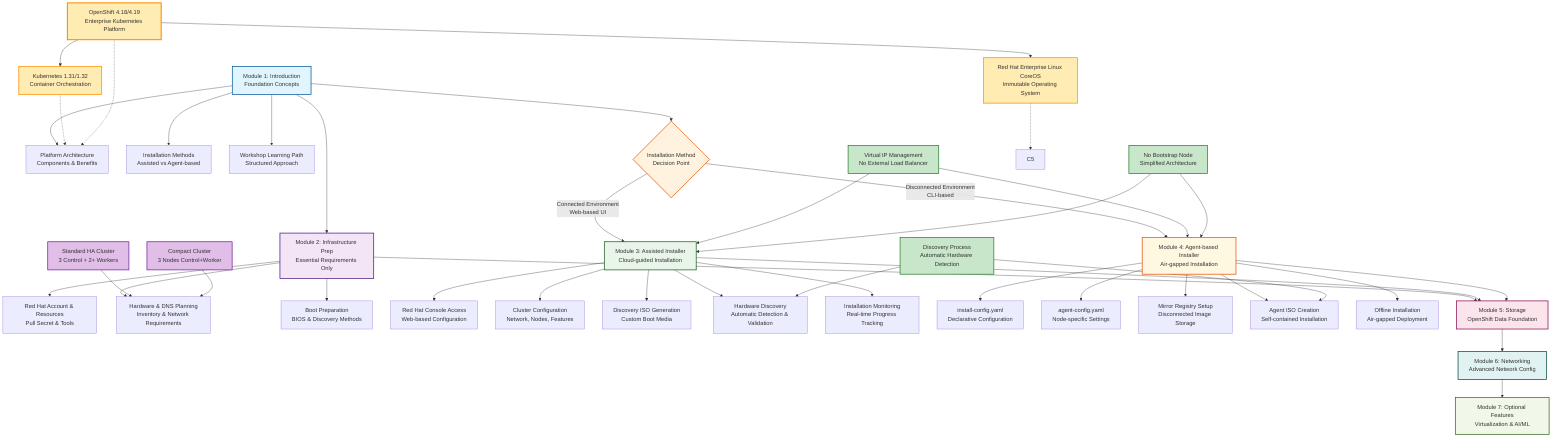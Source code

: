 graph TD
    %% Knowledge Graph: OpenShift 4.18/4.19 Bare Metal Deployment Workshop

    %% Core Concepts
    OCP[OpenShift 4.18/4.19<br/>Enterprise Kubernetes Platform] --> RHCOS[Red Hat Enterprise Linux CoreOS<br/>Immutable Operating System]
    OCP --> K8S[Kubernetes 1.31/1.32<br/>Container Orchestration]

    %% Module 1: Foundation Knowledge
    A[Module 1: Introduction<br/>Foundation Concepts] --> A1[Platform Architecture<br/>Components & Benefits]
    A --> A2[Installation Methods<br/>Assisted vs Agent-based]
    A --> A3[Workshop Learning Path<br/>Structured Approach]

    %% Installation Method Decision
    A --> B{Installation Method<br/>Decision Point}
    B -->|Connected Environment<br/>Web-based UI| D[Module 3: Assisted Installer<br/>Cloud-guided Installation]
    B -->|Disconnected Environment<br/>CLI-based| E[Module 4: Agent-based Installer<br/>Air-gapped Installation]

    %% Module 2: Essential Infrastructure (Streamlined)
    A --> C[Module 2: Infrastructure Prep<br/>Essential Requirements Only]
    C --> C1[Red Hat Account & Resources<br/>Pull Secret & Tools]
    C --> C2[Hardware & DNS Planning<br/>Inventory & Network Requirements]
    C --> C3[Boot Preparation<br/>BIOS & Discovery Methods]

    %% Assisted Installer Knowledge Path
    D --> D1[Red Hat Console Access<br/>Web-based Configuration]
    D --> D2[Cluster Configuration<br/>Network, Nodes, Features]
    D --> D3[Discovery ISO Generation<br/>Custom Boot Media]
    D --> D4[Hardware Discovery<br/>Automatic Detection & Validation]
    D --> D5[Installation Monitoring<br/>Real-time Progress Tracking]

    %% Agent-based Installer Knowledge Path
    E --> E1[install-config.yaml<br/>Declarative Configuration]
    E --> E2[agent-config.yaml<br/>Node-specific Settings]
    E --> E3[Mirror Registry Setup<br/>Disconnected Image Storage]
    E --> E4[Agent ISO Creation<br/>Self-contained Installation]
    E --> E5[Offline Installation<br/>Air-gapped Deployment]

    %% Key Installer Features (Knowledge Nodes)
    DISCOVERY[Discovery Process<br/>Automatic Hardware Detection] --> D4
    DISCOVERY --> E4
    VIP[Virtual IP Management<br/>No External Load Balancer] --> D
    VIP --> E
    NOBOOTSTRAP[No Bootstrap Node<br/>Simplified Architecture] --> D
    NOBOOTSTRAP --> E

    %% Cluster Configurations
    STANDARD[Standard HA Cluster<br/>3 Control + 2+ Workers] --> C2
    COMPACT[Compact Cluster<br/>3 Nodes Control+Worker] --> C2

    %% Post-Installation Modules
    C --> F[Module 5: Storage<br/>OpenShift Data Foundation]
    D --> F
    E --> F

    F --> G[Module 6: Networking<br/>Advanced Network Config]
    G --> H[Module 7: Optional Features<br/>Virtualization & AI/ML]

    %% Knowledge Relationships
    RHCOS -.-> C5
    K8S -.-> A1
    OCP -.-> A1

    %% Styling for Knowledge Graph
    style A fill:#e1f5fe,stroke:#01579b,stroke-width:2px
    style B fill:#fff3e0,stroke:#e65100,stroke-width:2px
    style C fill:#f3e5f5,stroke:#4a148c,stroke-width:2px
    style D fill:#e8f5e8,stroke:#1b5e20,stroke-width:2px
    style E fill:#fff8e1,stroke:#e65100,stroke-width:2px
    style F fill:#fce4ec,stroke:#880e4f,stroke-width:2px
    style G fill:#e0f2f1,stroke:#004d40,stroke-width:2px
    style H fill:#f1f8e9,stroke:#33691e,stroke-width:2px

    %% Knowledge Node Styling
    style OCP fill:#ffecb3,stroke:#ff8f00,stroke-width:3px
    style RHCOS fill:#ffecb3,stroke:#ff8f00,stroke-width:2px
    style K8S fill:#ffecb3,stroke:#ff8f00,stroke-width:2px
    style DISCOVERY fill:#c8e6c9,stroke:#2e7d32,stroke-width:2px
    style VIP fill:#c8e6c9,stroke:#2e7d32,stroke-width:2px
    style NOBOOTSTRAP fill:#c8e6c9,stroke:#2e7d32,stroke-width:2px
    style STANDARD fill:#e1bee7,stroke:#7b1fa2,stroke-width:2px
    style COMPACT fill:#e1bee7,stroke:#7b1fa2,stroke-width:2px